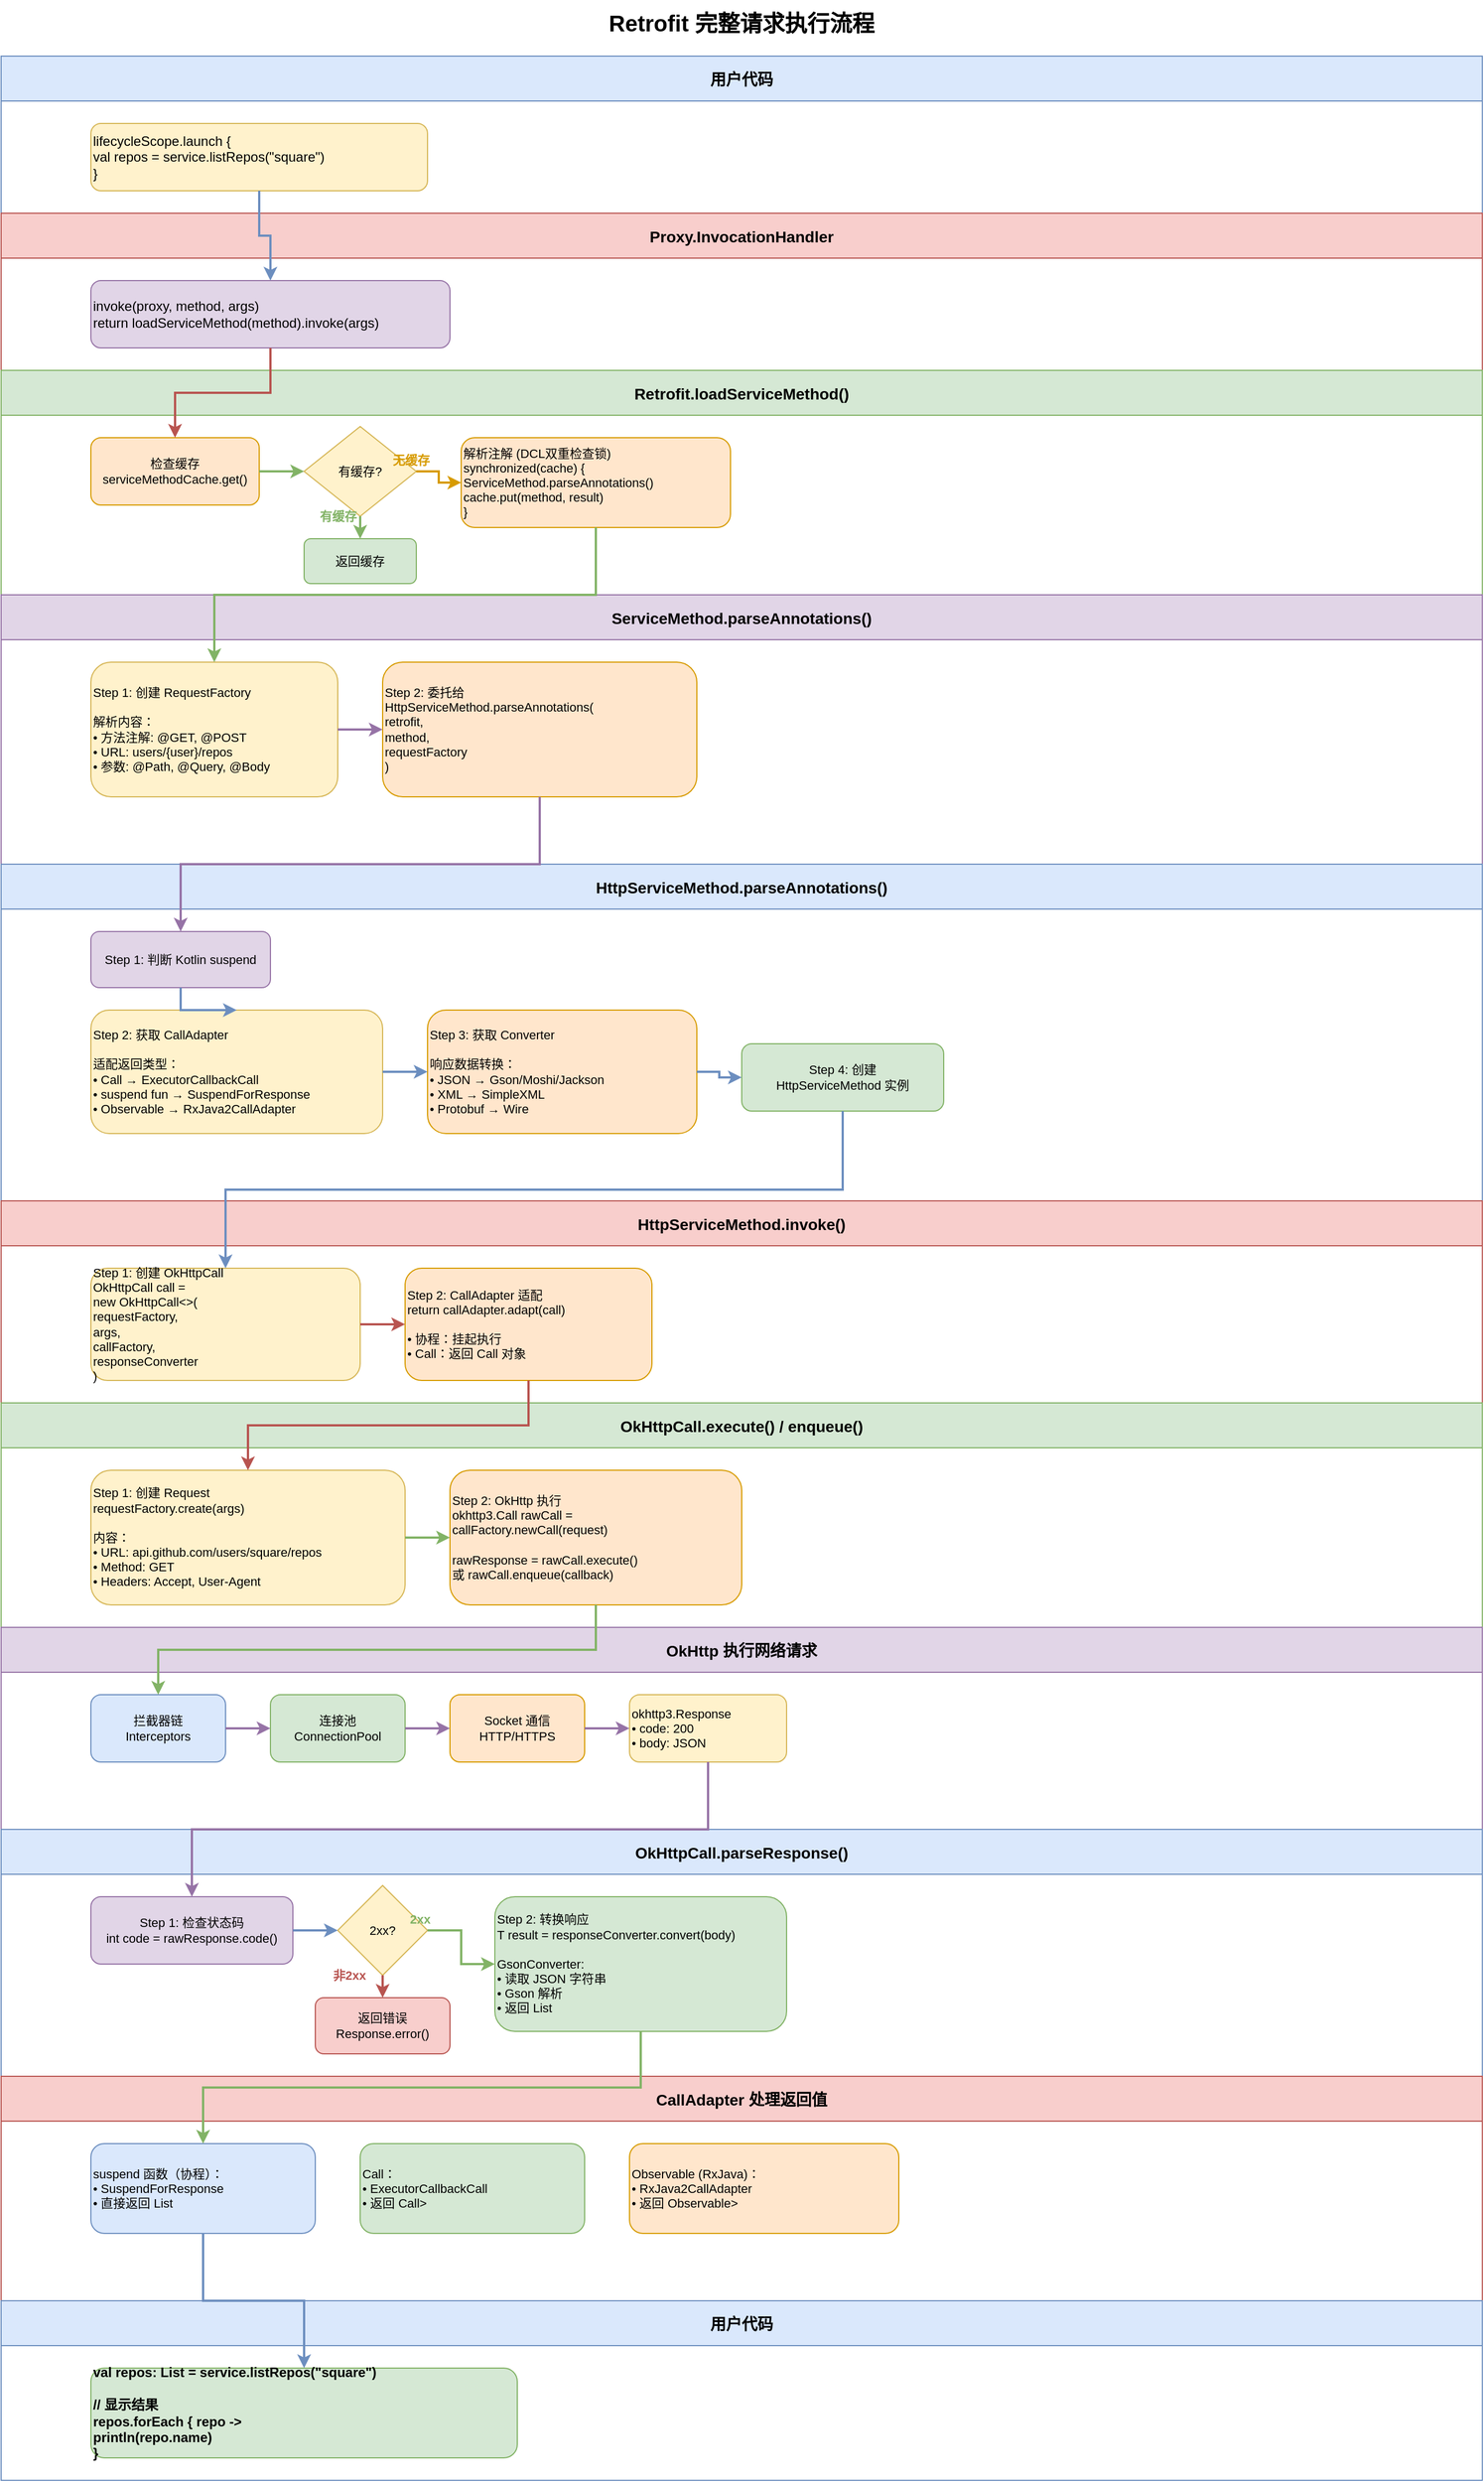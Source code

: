 <mxfile version="22.0.0">
  <diagram name="Retrofit Request Flow" id="retrofit-request-flow">
    <mxGraphModel dx="1422" dy="794" grid="1" gridSize="10" guides="1" tooltips="1" connect="1" arrows="1" fold="1" page="1" pageScale="1" pageWidth="1400" pageHeight="3000" math="0" shadow="0">
      <root>
        <mxCell id="0" />
        <mxCell id="1" parent="0" />
        
        <!-- 标题 -->
        <mxCell id="title" value="Retrofit 完整请求执行流程" style="text;html=1;strokeColor=none;fillColor=none;align=center;verticalAlign=middle;whiteSpace=wrap;rounded=0;fontSize=20;fontStyle=1;fontColor=#000000;" vertex="1" parent="1">
          <mxGeometry x="500" y="10" width="400" height="40" as="geometry" />
        </mxCell>
        
        <!-- 泳道 1: 用户代码 (开始) -->
        <mxCell id="lane1" value="用户代码" style="swimlane;horizontal=1;startSize=40;fillColor=#dae8fc;strokeColor=#6c8ebf;fontSize=14;fontStyle=1;swimlaneFillColor=#ffffff;" vertex="1" parent="1">
          <mxGeometry x="40" y="60" width="1320" height="140" as="geometry" />
        </mxCell>
        <mxCell id="step1" value="lifecycleScope.launch {&#xa;    val repos = service.listRepos(&quot;square&quot;)&#xa;}" style="rounded=1;whiteSpace=wrap;html=1;fillColor=#fff2cc;strokeColor=#d6b656;fontSize=12;align=left;" vertex="1" parent="lane1">
          <mxGeometry x="80" y="60" width="300" height="60" as="geometry" />
        </mxCell>
        
        <!-- 泳道 2: Proxy.InvocationHandler -->
        <mxCell id="lane2" value="Proxy.InvocationHandler" style="swimlane;horizontal=1;startSize=40;fillColor=#f8cecc;strokeColor=#b85450;fontSize=14;fontStyle=1;swimlaneFillColor=#ffffff;" vertex="1" parent="1">
          <mxGeometry x="40" y="200" width="1320" height="140" as="geometry" />
        </mxCell>
        <mxCell id="step2" value="invoke(proxy, method, args)&#xa;return loadServiceMethod(method).invoke(args)" style="rounded=1;whiteSpace=wrap;html=1;fillColor=#e1d5e7;strokeColor=#9673a6;fontSize=12;align=left;" vertex="1" parent="lane2">
          <mxGeometry x="80" y="60" width="320" height="60" as="geometry" />
        </mxCell>
        
        <!-- 泳道 3: Retrofit.loadServiceMethod() -->
        <mxCell id="lane3" value="Retrofit.loadServiceMethod()" style="swimlane;horizontal=1;startSize=40;fillColor=#d5e8d4;strokeColor=#82b366;fontSize=14;fontStyle=1;swimlaneFillColor=#ffffff;" vertex="1" parent="1">
          <mxGeometry x="40" y="340" width="1320" height="200" as="geometry" />
        </mxCell>
        <mxCell id="step3" value="检查缓存&#xa;serviceMethodCache.get()" style="rounded=1;whiteSpace=wrap;html=1;fillColor=#ffe6cc;strokeColor=#d79b00;fontSize=11;" vertex="1" parent="lane3">
          <mxGeometry x="80" y="60" width="150" height="60" as="geometry" />
        </mxCell>
        <mxCell id="decision3" value="有缓存?" style="rhombus;whiteSpace=wrap;html=1;fillColor=#fff2cc;strokeColor=#d6b656;fontSize=11;" vertex="1" parent="lane3">
          <mxGeometry x="270" y="50" width="100" height="80" as="geometry" />
        </mxCell>
        <mxCell id="step4" value="返回缓存" style="rounded=1;whiteSpace=wrap;html=1;fillColor=#d5e8d4;strokeColor=#82b366;fontSize=11;" vertex="1" parent="lane3">
          <mxGeometry x="270" y="150" width="100" height="40" as="geometry" />
        </mxCell>
        <mxCell id="step5" value="解析注解 (DCL双重检查锁)&#xa;synchronized(cache) {&#xa;  ServiceMethod.parseAnnotations()&#xa;  cache.put(method, result)&#xa;}" style="rounded=1;whiteSpace=wrap;html=1;fillColor=#ffe6cc;strokeColor=#d79b00;fontSize=11;align=left;" vertex="1" parent="lane3">
          <mxGeometry x="410" y="60" width="240" height="80" as="geometry" />
        </mxCell>
        
        <!-- 泳道 4: ServiceMethod.parseAnnotations() -->
        <mxCell id="lane4" value="ServiceMethod.parseAnnotations()" style="swimlane;horizontal=1;startSize=40;fillColor=#e1d5e7;strokeColor=#9673a6;fontSize=14;fontStyle=1;swimlaneFillColor=#ffffff;" vertex="1" parent="1">
          <mxGeometry x="40" y="540" width="1320" height="240" as="geometry" />
        </mxCell>
        <mxCell id="step6" value="Step 1: 创建 RequestFactory&#xa;&#xa;解析内容：&#xa;• 方法注解: @GET, @POST&#xa;• URL: users/{user}/repos&#xa;• 参数: @Path, @Query, @Body" style="rounded=1;whiteSpace=wrap;html=1;fillColor=#fff2cc;strokeColor=#d6b656;fontSize=11;align=left;" vertex="1" parent="lane4">
          <mxGeometry x="80" y="60" width="220" height="120" as="geometry" />
        </mxCell>
        <mxCell id="step7" value="Step 2: 委托给&#xa;HttpServiceMethod.parseAnnotations(&#xa;  retrofit,&#xa;  method,&#xa;  requestFactory&#xa;)" style="rounded=1;whiteSpace=wrap;html=1;fillColor=#ffe6cc;strokeColor=#d79b00;fontSize=11;align=left;" vertex="1" parent="lane4">
          <mxGeometry x="340" y="60" width="280" height="120" as="geometry" />
        </mxCell>
        
        <!-- 泳道 5: HttpServiceMethod.parseAnnotations() -->
        <mxCell id="lane5" value="HttpServiceMethod.parseAnnotations()" style="swimlane;horizontal=1;startSize=40;fillColor=#dae8fc;strokeColor=#6c8ebf;fontSize=14;fontStyle=1;swimlaneFillColor=#ffffff;" vertex="1" parent="1">
          <mxGeometry x="40" y="780" width="1320" height="300" as="geometry" />
        </mxCell>
        <mxCell id="step8" value="Step 1: 判断 Kotlin suspend" style="rounded=1;whiteSpace=wrap;html=1;fillColor=#e1d5e7;strokeColor=#9673a6;fontSize=11;" vertex="1" parent="lane5">
          <mxGeometry x="80" y="60" width="160" height="50" as="geometry" />
        </mxCell>
        <mxCell id="step9" value="Step 2: 获取 CallAdapter&#xa;&#xa;适配返回类型：&#xa;• Call&lt;T&gt; → ExecutorCallbackCall&#xa;• suspend fun → SuspendForResponse&#xa;• Observable&lt;T&gt; → RxJava2CallAdapter" style="rounded=1;whiteSpace=wrap;html=1;fillColor=#fff2cc;strokeColor=#d6b656;fontSize=11;align=left;" vertex="1" parent="lane5">
          <mxGeometry x="80" y="130" width="260" height="110" as="geometry" />
        </mxCell>
        <mxCell id="step10" value="Step 3: 获取 Converter&#xa;&#xa;响应数据转换：&#xa;• JSON → Gson/Moshi/Jackson&#xa;• XML → SimpleXML&#xa;• Protobuf → Wire" style="rounded=1;whiteSpace=wrap;html=1;fillColor=#ffe6cc;strokeColor=#d79b00;fontSize=11;align=left;" vertex="1" parent="lane5">
          <mxGeometry x="380" y="130" width="240" height="110" as="geometry" />
        </mxCell>
        <mxCell id="step11" value="Step 4: 创建&#xa;HttpServiceMethod 实例" style="rounded=1;whiteSpace=wrap;html=1;fillColor=#d5e8d4;strokeColor=#82b366;fontSize=11;" vertex="1" parent="lane5">
          <mxGeometry x="660" y="160" width="180" height="60" as="geometry" />
        </mxCell>
        
        <!-- 泳道 6: HttpServiceMethod.invoke() -->
        <mxCell id="lane6" value="HttpServiceMethod.invoke()" style="swimlane;horizontal=1;startSize=40;fillColor=#f8cecc;strokeColor=#b85450;fontSize=14;fontStyle=1;swimlaneFillColor=#ffffff;" vertex="1" parent="1">
          <mxGeometry x="40" y="1080" width="1320" height="180" as="geometry" />
        </mxCell>
        <mxCell id="step12" value="Step 1: 创建 OkHttpCall&#xa;OkHttpCall&lt;ResponseT&gt; call =&#xa;  new OkHttpCall&lt;&gt;(&#xa;    requestFactory,&#xa;    args,&#xa;    callFactory,&#xa;    responseConverter&#xa;  )" style="rounded=1;whiteSpace=wrap;html=1;fillColor=#fff2cc;strokeColor=#d6b656;fontSize=11;align=left;" vertex="1" parent="lane6">
          <mxGeometry x="80" y="60" width="240" height="100" as="geometry" />
        </mxCell>
        <mxCell id="step13" value="Step 2: CallAdapter 适配&#xa;return callAdapter.adapt(call)&#xa;&#xa;• 协程：挂起执行&#xa;• Call：返回 Call 对象" style="rounded=1;whiteSpace=wrap;html=1;fillColor=#ffe6cc;strokeColor=#d79b00;fontSize=11;align=left;" vertex="1" parent="lane6">
          <mxGeometry x="360" y="60" width="220" height="100" as="geometry" />
        </mxCell>
        
        <!-- 泳道 7: OkHttpCall.execute() -->
        <mxCell id="lane7" value="OkHttpCall.execute() / enqueue()" style="swimlane;horizontal=1;startSize=40;fillColor=#d5e8d4;strokeColor=#82b366;fontSize=14;fontStyle=1;swimlaneFillColor=#ffffff;" vertex="1" parent="1">
          <mxGeometry x="40" y="1260" width="1320" height="200" as="geometry" />
        </mxCell>
        <mxCell id="step14" value="Step 1: 创建 Request&#xa;requestFactory.create(args)&#xa;&#xa;内容：&#xa;• URL: api.github.com/users/square/repos&#xa;• Method: GET&#xa;• Headers: Accept, User-Agent" style="rounded=1;whiteSpace=wrap;html=1;fillColor=#fff2cc;strokeColor=#d6b656;fontSize=11;align=left;" vertex="1" parent="lane7">
          <mxGeometry x="80" y="60" width="280" height="120" as="geometry" />
        </mxCell>
        <mxCell id="step15" value="Step 2: OkHttp 执行&#xa;okhttp3.Call rawCall =&#xa;  callFactory.newCall(request)&#xa;&#xa;rawResponse = rawCall.execute()&#xa;或 rawCall.enqueue(callback)" style="rounded=1;whiteSpace=wrap;html=1;fillColor=#ffe6cc;strokeColor=#d79b00;fontSize=11;align=left;" vertex="1" parent="lane7">
          <mxGeometry x="400" y="60" width="260" height="120" as="geometry" />
        </mxCell>
        
        <!-- 泳道 8: OkHttp 网络请求 -->
        <mxCell id="lane8" value="OkHttp 执行网络请求" style="swimlane;horizontal=1;startSize=40;fillColor=#e1d5e7;strokeColor=#9673a6;fontSize=14;fontStyle=1;swimlaneFillColor=#ffffff;" vertex="1" parent="1">
          <mxGeometry x="40" y="1460" width="1320" height="180" as="geometry" />
        </mxCell>
        <mxCell id="step16" value="拦截器链&#xa;Interceptors" style="rounded=1;whiteSpace=wrap;html=1;fillColor=#dae8fc;strokeColor=#6c8ebf;fontSize=11;" vertex="1" parent="lane8">
          <mxGeometry x="80" y="60" width="120" height="60" as="geometry" />
        </mxCell>
        <mxCell id="step17" value="连接池&#xa;ConnectionPool" style="rounded=1;whiteSpace=wrap;html=1;fillColor=#d5e8d4;strokeColor=#82b366;fontSize=11;" vertex="1" parent="lane8">
          <mxGeometry x="240" y="60" width="120" height="60" as="geometry" />
        </mxCell>
        <mxCell id="step18" value="Socket 通信&#xa;HTTP/HTTPS" style="rounded=1;whiteSpace=wrap;html=1;fillColor=#ffe6cc;strokeColor=#d79b00;fontSize=11;" vertex="1" parent="lane8">
          <mxGeometry x="400" y="60" width="120" height="60" as="geometry" />
        </mxCell>
        <mxCell id="step19" value="okhttp3.Response&#xa;• code: 200&#xa;• body: JSON" style="rounded=1;whiteSpace=wrap;html=1;fillColor=#fff2cc;strokeColor=#d6b656;fontSize=11;align=left;" vertex="1" parent="lane8">
          <mxGeometry x="560" y="60" width="140" height="60" as="geometry" />
        </mxCell>
        
        <!-- 泳道 9: OkHttpCall.parseResponse() -->
        <mxCell id="lane9" value="OkHttpCall.parseResponse()" style="swimlane;horizontal=1;startSize=40;fillColor=#dae8fc;strokeColor=#6c8ebf;fontSize=14;fontStyle=1;swimlaneFillColor=#ffffff;" vertex="1" parent="1">
          <mxGeometry x="40" y="1640" width="1320" height="220" as="geometry" />
        </mxCell>
        <mxCell id="step20" value="Step 1: 检查状态码&#xa;int code = rawResponse.code()" style="rounded=1;whiteSpace=wrap;html=1;fillColor=#e1d5e7;strokeColor=#9673a6;fontSize=11;" vertex="1" parent="lane9">
          <mxGeometry x="80" y="60" width="180" height="60" as="geometry" />
        </mxCell>
        <mxCell id="decision9" value="2xx?" style="rhombus;whiteSpace=wrap;html=1;fillColor=#fff2cc;strokeColor=#d6b656;fontSize=11;" vertex="1" parent="lane9">
          <mxGeometry x="300" y="50" width="80" height="80" as="geometry" />
        </mxCell>
        <mxCell id="step21" value="返回错误&#xa;Response.error()" style="rounded=1;whiteSpace=wrap;html=1;fillColor=#f8cecc;strokeColor=#b85450;fontSize=11;" vertex="1" parent="lane9">
          <mxGeometry x="280" y="150" width="120" height="50" as="geometry" />
        </mxCell>
        <mxCell id="step22" value="Step 2: 转换响应&#xa;T result = responseConverter.convert(body)&#xa;&#xa;GsonConverter:&#xa;• 读取 JSON 字符串&#xa;• Gson 解析&#xa;• 返回 List&lt;Repo&gt;" style="rounded=1;whiteSpace=wrap;html=1;fillColor=#d5e8d4;strokeColor=#82b366;fontSize=11;align=left;" vertex="1" parent="lane9">
          <mxGeometry x="440" y="60" width="260" height="120" as="geometry" />
        </mxCell>
        
        <!-- 泳道 10: CallAdapter 处理 -->
        <mxCell id="lane10" value="CallAdapter 处理返回值" style="swimlane;horizontal=1;startSize=40;fillColor=#f8cecc;strokeColor=#b85450;fontSize=14;fontStyle=1;swimlaneFillColor=#ffffff;" vertex="1" parent="1">
          <mxGeometry x="40" y="1860" width="1320" height="200" as="geometry" />
        </mxCell>
        <mxCell id="step23" value="suspend 函数（协程）：&#xa;• SuspendForResponse&#xa;• 直接返回 List&lt;Repo&gt;" style="rounded=1;whiteSpace=wrap;html=1;fillColor=#dae8fc;strokeColor=#6c8ebf;fontSize=11;align=left;" vertex="1" parent="lane10">
          <mxGeometry x="80" y="60" width="200" height="80" as="geometry" />
        </mxCell>
        <mxCell id="step24" value="Call&lt;T&gt;：&#xa;• ExecutorCallbackCall&#xa;• 返回 Call&lt;List&lt;Repo&gt;&gt;" style="rounded=1;whiteSpace=wrap;html=1;fillColor=#d5e8d4;strokeColor=#82b366;fontSize=11;align=left;" vertex="1" parent="lane10">
          <mxGeometry x="320" y="60" width="200" height="80" as="geometry" />
        </mxCell>
        <mxCell id="step25" value="Observable&lt;T&gt; (RxJava)：&#xa;• RxJava2CallAdapter&#xa;• 返回 Observable&lt;List&lt;Repo&gt;&gt;" style="rounded=1;whiteSpace=wrap;html=1;fillColor=#ffe6cc;strokeColor=#d79b00;fontSize=11;align=left;" vertex="1" parent="lane10">
          <mxGeometry x="560" y="60" width="240" height="80" as="geometry" />
        </mxCell>
        
        <!-- 泳道 11: 用户代码 (结束) -->
        <mxCell id="lane11" value="用户代码" style="swimlane;horizontal=1;startSize=40;fillColor=#dae8fc;strokeColor=#6c8ebf;fontSize=14;fontStyle=1;swimlaneFillColor=#ffffff;" vertex="1" parent="1">
          <mxGeometry x="40" y="2060" width="1320" height="160" as="geometry" />
        </mxCell>
        <mxCell id="step26" value="val repos: List&lt;Repo&gt; = service.listRepos(&quot;square&quot;)&#xa;&#xa;// 显示结果&#xa;repos.forEach { repo -&gt;&#xa;    println(repo.name)&#xa;}" style="rounded=1;whiteSpace=wrap;html=1;fillColor=#d5e8d4;strokeColor=#82b366;fontSize=12;fontStyle=1;align=left;" vertex="1" parent="lane11">
          <mxGeometry x="80" y="60" width="380" height="80" as="geometry" />
        </mxCell>
        
        <!-- ==================== 连接线 ==================== -->
        
        <!-- 用户代码 -> InvocationHandler -->
        <mxCell id="arrow1" style="edgeStyle=orthogonalEdgeStyle;rounded=0;orthogonalLoop=1;jettySize=auto;html=1;exitX=0.5;exitY=1;entryX=0.5;entryY=0;strokeWidth=2;strokeColor=#6c8ebf;" edge="1" parent="1" source="step1" target="step2">
          <mxGeometry relative="1" as="geometry" />
        </mxCell>
        
        <!-- InvocationHandler -> loadServiceMethod -->
        <mxCell id="arrow2" style="edgeStyle=orthogonalEdgeStyle;rounded=0;orthogonalLoop=1;jettySize=auto;html=1;exitX=0.5;exitY=1;entryX=0.5;entryY=0;strokeWidth=2;strokeColor=#b85450;" edge="1" parent="1" source="step2" target="step3">
          <mxGeometry relative="1" as="geometry" />
        </mxCell>
        
        <!-- 检查缓存 -> 决策 -->
        <mxCell id="arrow3" style="edgeStyle=orthogonalEdgeStyle;rounded=0;orthogonalLoop=1;jettySize=auto;html=1;exitX=1;exitY=0.5;entryX=0;entryY=0.5;strokeWidth=2;strokeColor=#82b366;" edge="1" parent="1" source="step3" target="decision3">
          <mxGeometry relative="1" as="geometry" />
        </mxCell>
        
        <!-- 决策 -> 返回缓存 (Yes) -->
        <mxCell id="arrow4" style="edgeStyle=orthogonalEdgeStyle;rounded=0;orthogonalLoop=1;jettySize=auto;html=1;exitX=0.5;exitY=1;entryX=0.5;entryY=0;strokeWidth=2;strokeColor=#82b366;" edge="1" parent="1" source="decision3" target="step4">
          <mxGeometry relative="1" as="geometry" />
        </mxCell>
        <mxCell id="label1" value="有缓存" style="text;html=1;align=center;verticalAlign=middle;resizable=0;points=[];autosize=1;fontSize=11;fontColor=#82b366;fontStyle=1;" vertex="1" parent="1">
          <mxGeometry x="310" y="460" width="60" height="20" as="geometry" />
        </mxCell>
        
        <!-- 决策 -> 解析注解 (No) -->
        <mxCell id="arrow5" style="edgeStyle=orthogonalEdgeStyle;rounded=0;orthogonalLoop=1;jettySize=auto;html=1;exitX=1;exitY=0.5;entryX=0;entryY=0.5;strokeWidth=2;strokeColor=#d79b00;" edge="1" parent="1" source="decision3" target="step5">
          <mxGeometry relative="1" as="geometry" />
        </mxCell>
        <mxCell id="label2" value="无缓存" style="text;html=1;align=center;verticalAlign=middle;resizable=0;points=[];autosize=1;fontSize=11;fontColor=#d79b00;fontStyle=1;" vertex="1" parent="1">
          <mxGeometry x="375" y="410" width="60" height="20" as="geometry" />
        </mxCell>
        
        <!-- 解析注解 -> ServiceMethod -->
        <mxCell id="arrow6" style="edgeStyle=orthogonalEdgeStyle;rounded=0;orthogonalLoop=1;jettySize=auto;html=1;exitX=0.5;exitY=1;entryX=0.5;entryY=0;strokeWidth=2;strokeColor=#82b366;" edge="1" parent="1" source="step5" target="step6">
          <mxGeometry relative="1" as="geometry" />
        </mxCell>
        
        <!-- ServiceMethod 内部 -->
        <mxCell id="arrow7" style="edgeStyle=orthogonalEdgeStyle;rounded=0;orthogonalLoop=1;jettySize=auto;html=1;exitX=1;exitY=0.5;entryX=0;entryY=0.5;strokeWidth=2;strokeColor=#9673a6;" edge="1" parent="1" source="step6" target="step7">
          <mxGeometry relative="1" as="geometry" />
        </mxCell>
        
        <!-- ServiceMethod -> HttpServiceMethod -->
        <mxCell id="arrow8" style="edgeStyle=orthogonalEdgeStyle;rounded=0;orthogonalLoop=1;jettySize=auto;html=1;exitX=0.5;exitY=1;entryX=0.5;entryY=0;strokeWidth=2;strokeColor=#9673a6;" edge="1" parent="1" source="step7" target="step8">
          <mxGeometry relative="1" as="geometry" />
        </mxCell>
        
        <!-- HttpServiceMethod 内部流程 -->
        <mxCell id="arrow9" style="edgeStyle=orthogonalEdgeStyle;rounded=0;orthogonalLoop=1;jettySize=auto;html=1;exitX=0.5;exitY=1;entryX=0.5;entryY=0;strokeWidth=2;strokeColor=#6c8ebf;" edge="1" parent="1" source="step8" target="step9">
          <mxGeometry relative="1" as="geometry" />
        </mxCell>
        
        <mxCell id="arrow10" style="edgeStyle=orthogonalEdgeStyle;rounded=0;orthogonalLoop=1;jettySize=auto;html=1;exitX=1;exitY=0.5;entryX=0;entryY=0.5;strokeWidth=2;strokeColor=#6c8ebf;" edge="1" parent="1" source="step9" target="step10">
          <mxGeometry relative="1" as="geometry" />
        </mxCell>
        
        <mxCell id="arrow11" style="edgeStyle=orthogonalEdgeStyle;rounded=0;orthogonalLoop=1;jettySize=auto;html=1;exitX=1;exitY=0.5;entryX=0;entryY=0.5;strokeWidth=2;strokeColor=#6c8ebf;" edge="1" parent="1" source="step10" target="step11">
          <mxGeometry relative="1" as="geometry" />
        </mxCell>
        
        <!-- HttpServiceMethod -> invoke -->
        <mxCell id="arrow12" style="edgeStyle=orthogonalEdgeStyle;rounded=0;orthogonalLoop=1;jettySize=auto;html=1;exitX=0.5;exitY=1;entryX=0.5;entryY=0;strokeWidth=2;strokeColor=#6c8ebf;" edge="1" parent="1" source="step11" target="step12">
          <mxGeometry relative="1" as="geometry" />
        </mxCell>
        
        <!-- invoke 内部 -->
        <mxCell id="arrow13" style="edgeStyle=orthogonalEdgeStyle;rounded=0;orthogonalLoop=1;jettySize=auto;html=1;exitX=1;exitY=0.5;entryX=0;entryY=0.5;strokeWidth=2;strokeColor=#b85450;" edge="1" parent="1" source="step12" target="step13">
          <mxGeometry relative="1" as="geometry" />
        </mxCell>
        
        <!-- invoke -> OkHttpCall -->
        <mxCell id="arrow14" style="edgeStyle=orthogonalEdgeStyle;rounded=0;orthogonalLoop=1;jettySize=auto;html=1;exitX=0.5;exitY=1;entryX=0.5;entryY=0;strokeWidth=2;strokeColor=#b85450;" edge="1" parent="1" source="step13" target="step14">
          <mxGeometry relative="1" as="geometry" />
        </mxCell>
        
        <!-- OkHttpCall 内部 -->
        <mxCell id="arrow15" style="edgeStyle=orthogonalEdgeStyle;rounded=0;orthogonalLoop=1;jettySize=auto;html=1;exitX=1;exitY=0.5;entryX=0;entryY=0.5;strokeWidth=2;strokeColor=#82b366;" edge="1" parent="1" source="step14" target="step15">
          <mxGeometry relative="1" as="geometry" />
        </mxCell>
        
        <!-- OkHttpCall -> OkHttp网络 -->
        <mxCell id="arrow16" style="edgeStyle=orthogonalEdgeStyle;rounded=0;orthogonalLoop=1;jettySize=auto;html=1;exitX=0.5;exitY=1;entryX=0.5;entryY=0;strokeWidth=2;strokeColor=#82b366;" edge="1" parent="1" source="step15" target="step16">
          <mxGeometry relative="1" as="geometry" />
        </mxCell>
        
        <!-- OkHttp 网络请求内部流程 -->
        <mxCell id="arrow17" style="edgeStyle=orthogonalEdgeStyle;rounded=0;orthogonalLoop=1;jettySize=auto;html=1;exitX=1;exitY=0.5;entryX=0;entryY=0.5;strokeWidth=2;strokeColor=#9673a6;" edge="1" parent="1" source="step16" target="step17">
          <mxGeometry relative="1" as="geometry" />
        </mxCell>
        
        <mxCell id="arrow18" style="edgeStyle=orthogonalEdgeStyle;rounded=0;orthogonalLoop=1;jettySize=auto;html=1;exitX=1;exitY=0.5;entryX=0;entryY=0.5;strokeWidth=2;strokeColor=#9673a6;" edge="1" parent="1" source="step17" target="step18">
          <mxGeometry relative="1" as="geometry" />
        </mxCell>
        
        <mxCell id="arrow19" style="edgeStyle=orthogonalEdgeStyle;rounded=0;orthogonalLoop=1;jettySize=auto;html=1;exitX=1;exitY=0.5;entryX=0;entryY=0.5;strokeWidth=2;strokeColor=#9673a6;" edge="1" parent="1" source="step18" target="step19">
          <mxGeometry relative="1" as="geometry" />
        </mxCell>
        
        <!-- OkHttp网络 -> parseResponse -->
        <mxCell id="arrow20" style="edgeStyle=orthogonalEdgeStyle;rounded=0;orthogonalLoop=1;jettySize=auto;html=1;exitX=0.5;exitY=1;entryX=0.5;entryY=0;strokeWidth=2;strokeColor=#9673a6;" edge="1" parent="1" source="step19" target="step20">
          <mxGeometry relative="1" as="geometry" />
        </mxCell>
        
        <!-- parseResponse 内部 -->
        <mxCell id="arrow21" style="edgeStyle=orthogonalEdgeStyle;rounded=0;orthogonalLoop=1;jettySize=auto;html=1;exitX=1;exitY=0.5;entryX=0;entryY=0.5;strokeWidth=2;strokeColor=#6c8ebf;" edge="1" parent="1" source="step20" target="decision9">
          <mxGeometry relative="1" as="geometry" />
        </mxCell>
        
        <!-- 决策 -> 错误 -->
        <mxCell id="arrow22" style="edgeStyle=orthogonalEdgeStyle;rounded=0;orthogonalLoop=1;jettySize=auto;html=1;exitX=0.5;exitY=1;entryX=0.5;entryY=0;strokeWidth=2;strokeColor=#b85450;" edge="1" parent="1" source="decision9" target="step21">
          <mxGeometry relative="1" as="geometry" />
        </mxCell>
        <mxCell id="label3" value="非2xx" style="text;html=1;align=center;verticalAlign=middle;resizable=0;points=[];autosize=1;fontSize=11;fontColor=#b85450;fontStyle=1;" vertex="1" parent="1">
          <mxGeometry x="325" y="1760" width="50" height="20" as="geometry" />
        </mxCell>
        
        <!-- 决策 -> 转换 -->
        <mxCell id="arrow23" style="edgeStyle=orthogonalEdgeStyle;rounded=0;orthogonalLoop=1;jettySize=auto;html=1;exitX=1;exitY=0.5;entryX=0;entryY=0.5;strokeWidth=2;strokeColor=#82b366;" edge="1" parent="1" source="decision9" target="step22">
          <mxGeometry relative="1" as="geometry" />
        </mxCell>
        <mxCell id="label4" value="2xx" style="text;html=1;align=center;verticalAlign=middle;resizable=0;points=[];autosize=1;fontSize=11;fontColor=#82b366;fontStyle=1;" vertex="1" parent="1">
          <mxGeometry x="395" y="1710" width="35" height="20" as="geometry" />
        </mxCell>
        
        <!-- parseResponse -> CallAdapter -->
        <mxCell id="arrow24" style="edgeStyle=orthogonalEdgeStyle;rounded=0;orthogonalLoop=1;jettySize=auto;html=1;exitX=0.5;exitY=1;entryX=0.5;entryY=0;strokeWidth=2;strokeColor=#82b366;" edge="1" parent="1" source="step22" target="step23">
          <mxGeometry relative="1" as="geometry" />
        </mxCell>
        
        <!-- CallAdapter -> 用户代码 -->
        <mxCell id="arrow25" style="edgeStyle=orthogonalEdgeStyle;rounded=0;orthogonalLoop=1;jettySize=auto;html=1;exitX=0.5;exitY=1;entryX=0.5;entryY=0;strokeWidth=2;strokeColor=#6c8ebf;" edge="1" parent="1" source="step23" target="step26">
          <mxGeometry relative="1" as="geometry" />
        </mxCell>
      </root>
    </mxGraphModel>
  </diagram>
</mxfile>
